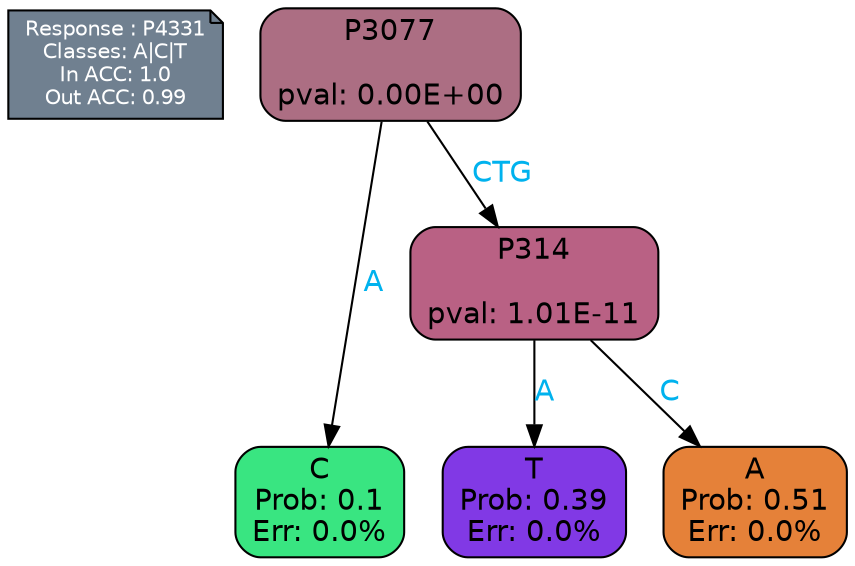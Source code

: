 digraph Tree {
node [shape=box, style="filled, rounded", color="black", fontname=helvetica] ;
graph [ranksep=equally, splines=polylines, bgcolor=transparent, dpi=600] ;
edge [fontname=helvetica] ;
LEGEND [label="Response : P4331
Classes: A|C|T
In ACC: 1.0
Out ACC: 0.99
",shape=note,align=left,style=filled,fillcolor="slategray",fontcolor="white",fontsize=10];1 [label="P3077

pval: 0.00E+00", fillcolor="#ac6e83"] ;
2 [label="C
Prob: 0.1
Err: 0.0%", fillcolor="#39e581"] ;
3 [label="P314

pval: 1.01E-11", fillcolor="#b96184"] ;
4 [label="T
Prob: 0.39
Err: 0.0%", fillcolor="#8139e5"] ;
5 [label="A
Prob: 0.51
Err: 0.0%", fillcolor="#e58139"] ;
1 -> 2 [label="A",fontcolor=deepskyblue2] ;
1 -> 3 [label="CTG",fontcolor=deepskyblue2] ;
3 -> 4 [label="A",fontcolor=deepskyblue2] ;
3 -> 5 [label="C",fontcolor=deepskyblue2] ;
{rank = same; 2;4;5;}{rank = same; LEGEND;1;}}